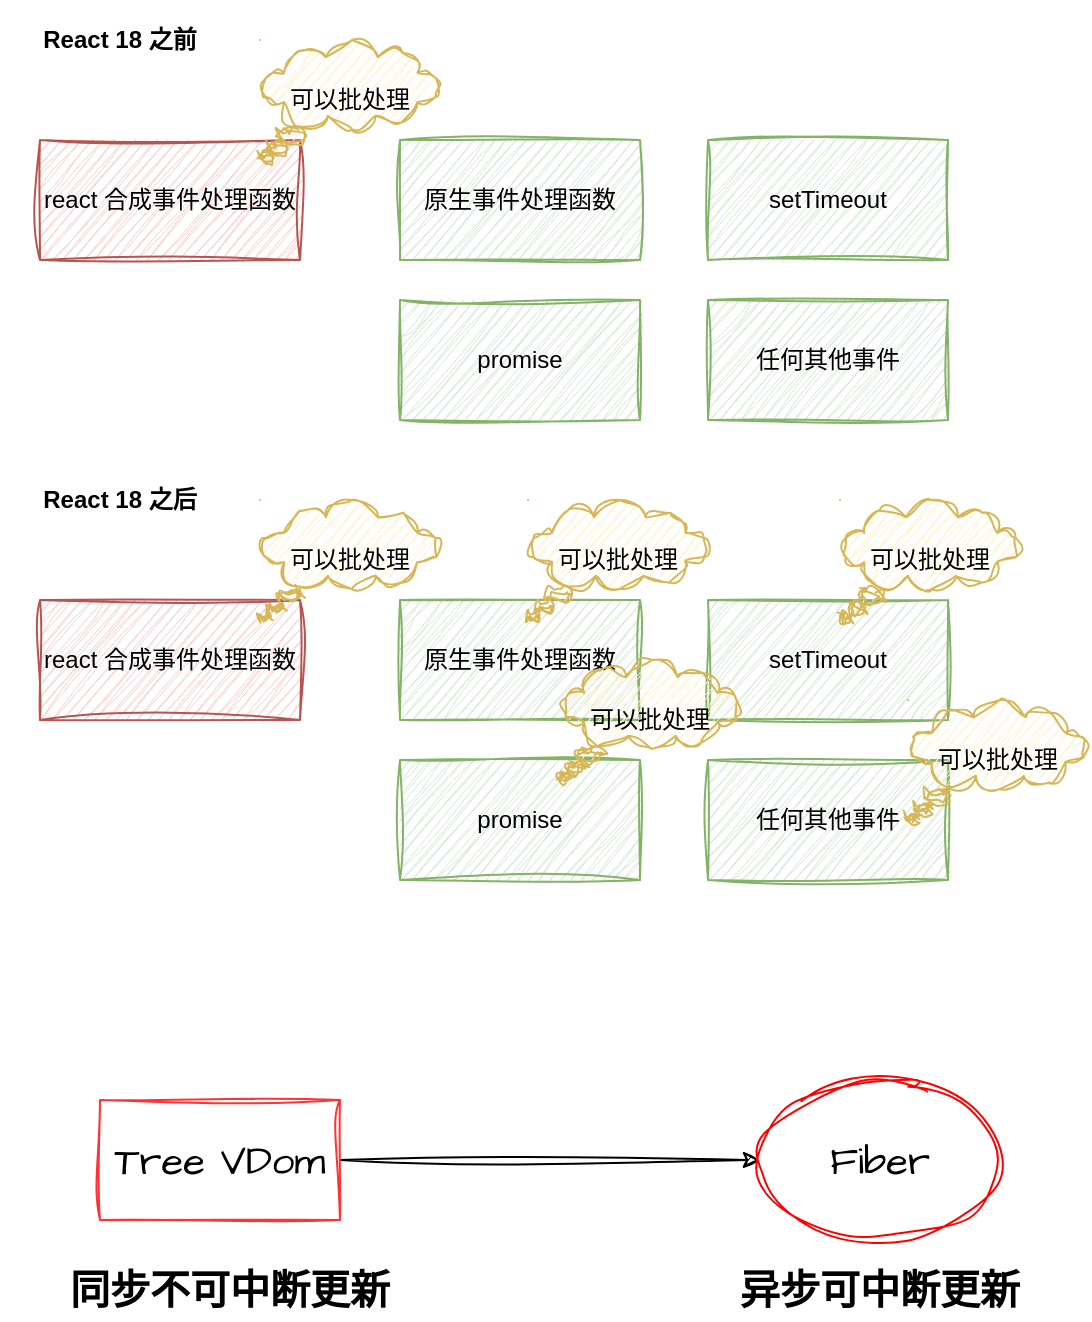 <mxfile version="21.6.6" type="github">
  <diagram name="第 1 页" id="y-QtgIW0JvLux_TiPauV">
    <mxGraphModel dx="1349" dy="808" grid="1" gridSize="10" guides="1" tooltips="1" connect="1" arrows="1" fold="1" page="1" pageScale="1" pageWidth="827" pageHeight="1169" math="0" shadow="0">
      <root>
        <mxCell id="0" />
        <mxCell id="1" parent="0" />
        <mxCell id="vdeCSzHVFEEeKmtNSoB6-1" value="react 合成事件处理函数" style="rounded=0;whiteSpace=wrap;html=1;fillColor=#f8cecc;strokeColor=#b85450;sketch=1;curveFitting=1;jiggle=2;" vertex="1" parent="1">
          <mxGeometry x="70" y="200" width="130" height="60" as="geometry" />
        </mxCell>
        <mxCell id="vdeCSzHVFEEeKmtNSoB6-2" value="原生事件处理函数" style="rounded=0;whiteSpace=wrap;html=1;fillColor=#d5e8d4;strokeColor=#82b366;sketch=1;curveFitting=1;jiggle=2;" vertex="1" parent="1">
          <mxGeometry x="250" y="200" width="120" height="60" as="geometry" />
        </mxCell>
        <mxCell id="vdeCSzHVFEEeKmtNSoB6-3" value="setTimeout" style="rounded=0;whiteSpace=wrap;html=1;fillColor=#d5e8d4;strokeColor=#82b366;sketch=1;curveFitting=1;jiggle=2;" vertex="1" parent="1">
          <mxGeometry x="404" y="200" width="120" height="60" as="geometry" />
        </mxCell>
        <mxCell id="vdeCSzHVFEEeKmtNSoB6-4" value="promise" style="rounded=0;whiteSpace=wrap;html=1;fillColor=#d5e8d4;strokeColor=#82b366;sketch=1;curveFitting=1;jiggle=2;" vertex="1" parent="1">
          <mxGeometry x="250" y="280" width="120" height="60" as="geometry" />
        </mxCell>
        <mxCell id="vdeCSzHVFEEeKmtNSoB6-5" value="任何其他事件" style="rounded=0;whiteSpace=wrap;html=1;fillColor=#d5e8d4;strokeColor=#82b366;sketch=1;curveFitting=1;jiggle=2;" vertex="1" parent="1">
          <mxGeometry x="404" y="280" width="120" height="60" as="geometry" />
        </mxCell>
        <mxCell id="vdeCSzHVFEEeKmtNSoB6-7" value="可以批处理" style="whiteSpace=wrap;html=1;shape=mxgraph.basic.cloud_callout;fillColor=#fff2cc;strokeColor=#d6b656;rounded=0;sketch=1;curveFitting=1;jiggle=2;" vertex="1" parent="1">
          <mxGeometry x="180" y="150" width="90" height="60" as="geometry" />
        </mxCell>
        <mxCell id="vdeCSzHVFEEeKmtNSoB6-9" value="&lt;b&gt;React 18 之前&lt;/b&gt;" style="text;html=1;strokeColor=none;fillColor=none;align=center;verticalAlign=middle;whiteSpace=wrap;rounded=0;sketch=1;curveFitting=1;jiggle=2;" vertex="1" parent="1">
          <mxGeometry x="50" y="130" width="120" height="40" as="geometry" />
        </mxCell>
        <mxCell id="vdeCSzHVFEEeKmtNSoB6-10" value="react 合成事件处理函数" style="rounded=0;whiteSpace=wrap;html=1;fillColor=#f8cecc;strokeColor=#b85450;sketch=1;curveFitting=1;jiggle=2;" vertex="1" parent="1">
          <mxGeometry x="70" y="430" width="130" height="60" as="geometry" />
        </mxCell>
        <mxCell id="vdeCSzHVFEEeKmtNSoB6-11" value="原生事件处理函数" style="rounded=0;whiteSpace=wrap;html=1;fillColor=#d5e8d4;strokeColor=#82b366;sketch=1;curveFitting=1;jiggle=2;" vertex="1" parent="1">
          <mxGeometry x="250" y="430" width="120" height="60" as="geometry" />
        </mxCell>
        <mxCell id="vdeCSzHVFEEeKmtNSoB6-12" value="setTimeout" style="rounded=0;whiteSpace=wrap;html=1;fillColor=#d5e8d4;strokeColor=#82b366;sketch=1;curveFitting=1;jiggle=2;" vertex="1" parent="1">
          <mxGeometry x="404" y="430" width="120" height="60" as="geometry" />
        </mxCell>
        <mxCell id="vdeCSzHVFEEeKmtNSoB6-13" value="promise" style="rounded=0;whiteSpace=wrap;html=1;fillColor=#d5e8d4;strokeColor=#82b366;sketch=1;curveFitting=1;jiggle=2;" vertex="1" parent="1">
          <mxGeometry x="250" y="510" width="120" height="60" as="geometry" />
        </mxCell>
        <mxCell id="vdeCSzHVFEEeKmtNSoB6-14" value="任何其他事件" style="rounded=0;whiteSpace=wrap;html=1;fillColor=#d5e8d4;strokeColor=#82b366;sketch=1;curveFitting=1;jiggle=2;" vertex="1" parent="1">
          <mxGeometry x="404" y="510" width="120" height="60" as="geometry" />
        </mxCell>
        <mxCell id="vdeCSzHVFEEeKmtNSoB6-15" value="可以批处理" style="whiteSpace=wrap;html=1;shape=mxgraph.basic.cloud_callout;fillColor=#fff2cc;strokeColor=#d6b656;rounded=0;sketch=1;curveFitting=1;jiggle=2;" vertex="1" parent="1">
          <mxGeometry x="180" y="380" width="90" height="60" as="geometry" />
        </mxCell>
        <mxCell id="vdeCSzHVFEEeKmtNSoB6-16" value="&lt;b&gt;React 18 之后&lt;/b&gt;" style="text;html=1;strokeColor=none;fillColor=none;align=center;verticalAlign=middle;whiteSpace=wrap;rounded=0;sketch=1;curveFitting=1;jiggle=2;" vertex="1" parent="1">
          <mxGeometry x="50" y="360" width="120" height="40" as="geometry" />
        </mxCell>
        <mxCell id="vdeCSzHVFEEeKmtNSoB6-17" value="可以批处理" style="whiteSpace=wrap;html=1;shape=mxgraph.basic.cloud_callout;fillColor=#fff2cc;strokeColor=#d6b656;rounded=0;sketch=1;curveFitting=1;jiggle=2;" vertex="1" parent="1">
          <mxGeometry x="314" y="380" width="90" height="60" as="geometry" />
        </mxCell>
        <mxCell id="vdeCSzHVFEEeKmtNSoB6-18" value="可以批处理" style="whiteSpace=wrap;html=1;shape=mxgraph.basic.cloud_callout;fillColor=#fff2cc;strokeColor=#d6b656;rounded=0;sketch=1;curveFitting=1;jiggle=2;" vertex="1" parent="1">
          <mxGeometry x="470" y="380" width="90" height="60" as="geometry" />
        </mxCell>
        <mxCell id="vdeCSzHVFEEeKmtNSoB6-19" value="可以批处理" style="whiteSpace=wrap;html=1;shape=mxgraph.basic.cloud_callout;fillColor=#fff2cc;strokeColor=#d6b656;rounded=0;sketch=1;curveFitting=1;jiggle=2;" vertex="1" parent="1">
          <mxGeometry x="330" y="460" width="90" height="60" as="geometry" />
        </mxCell>
        <mxCell id="vdeCSzHVFEEeKmtNSoB6-20" value="可以批处理" style="whiteSpace=wrap;html=1;shape=mxgraph.basic.cloud_callout;fillColor=#fff2cc;strokeColor=#d6b656;rounded=0;sketch=1;curveFitting=1;jiggle=2;" vertex="1" parent="1">
          <mxGeometry x="504" y="480" width="90" height="60" as="geometry" />
        </mxCell>
        <mxCell id="vdeCSzHVFEEeKmtNSoB6-23" style="edgeStyle=orthogonalEdgeStyle;sketch=1;hachureGap=4;jiggle=2;curveFitting=1;orthogonalLoop=1;jettySize=auto;html=1;fontFamily=Architects Daughter;fontSource=https%3A%2F%2Ffonts.googleapis.com%2Fcss%3Ffamily%3DArchitects%2BDaughter;fontSize=16;" edge="1" parent="1" source="vdeCSzHVFEEeKmtNSoB6-21" target="vdeCSzHVFEEeKmtNSoB6-22">
          <mxGeometry relative="1" as="geometry" />
        </mxCell>
        <mxCell id="vdeCSzHVFEEeKmtNSoB6-21" value="Tree VDom" style="rounded=0;whiteSpace=wrap;html=1;sketch=1;hachureGap=4;jiggle=2;curveFitting=1;fontFamily=Architects Daughter;fontSource=https%3A%2F%2Ffonts.googleapis.com%2Fcss%3Ffamily%3DArchitects%2BDaughter;fontSize=20;strokeColor=#FF3333;" vertex="1" parent="1">
          <mxGeometry x="100" y="680" width="120" height="60" as="geometry" />
        </mxCell>
        <mxCell id="vdeCSzHVFEEeKmtNSoB6-22" value="Fiber" style="ellipse;whiteSpace=wrap;html=1;sketch=1;hachureGap=4;jiggle=2;curveFitting=1;fontFamily=Architects Daughter;fontSource=https%3A%2F%2Ffonts.googleapis.com%2Fcss%3Ffamily%3DArchitects%2BDaughter;fontSize=20;strokeColor=#FF0000;" vertex="1" parent="1">
          <mxGeometry x="430" y="670" width="120" height="80" as="geometry" />
        </mxCell>
        <mxCell id="vdeCSzHVFEEeKmtNSoB6-24" value="&lt;b&gt;同步不可中断更新&lt;/b&gt;" style="text;html=1;strokeColor=none;fillColor=none;align=center;verticalAlign=middle;whiteSpace=wrap;rounded=0;fontSize=20;fontFamily=Architects Daughter;" vertex="1" parent="1">
          <mxGeometry x="60" y="760" width="210" height="30" as="geometry" />
        </mxCell>
        <mxCell id="vdeCSzHVFEEeKmtNSoB6-25" value="&lt;b&gt;异步可中断更新&lt;/b&gt;" style="text;html=1;strokeColor=none;fillColor=none;align=center;verticalAlign=middle;whiteSpace=wrap;rounded=0;fontSize=20;fontFamily=Architects Daughter;" vertex="1" parent="1">
          <mxGeometry x="385" y="760" width="210" height="30" as="geometry" />
        </mxCell>
      </root>
    </mxGraphModel>
  </diagram>
</mxfile>
